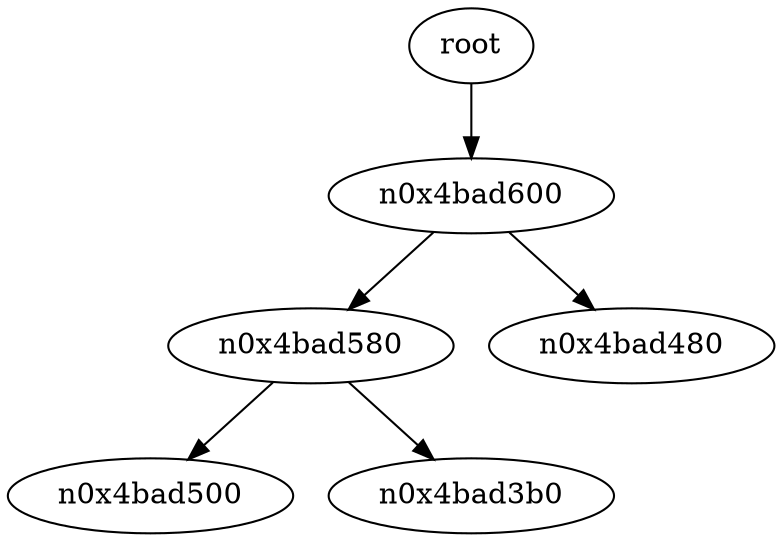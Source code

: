 digraph G {
n0x4bad290 [label="root"];
n0x4bad290 -> n0x4bad600;
n0x4bad600 -> n0x4bad580;
n0x4bad580 -> n0x4bad500;
n0x4bad580 -> n0x4bad3b0;
n0x4bad600 -> n0x4bad480;
}
